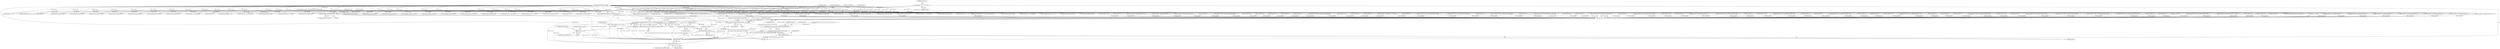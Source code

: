 digraph "0_wildmidi_660b513d99bced8783a4a5984ac2f742c74ebbdd_2@pointer" {
"1001033" [label="(Call,mus_event[2] = mus_data[mus_data_ofs + 2])"];
"1000227" [label="(Call,memcmp(mus_data, mus_hdr, 4))"];
"1000124" [label="(MethodParameterIn,uint8_t *mus_data)"];
"1000128" [label="(Call,mus_hdr[] = { 'M', 'U', 'S', 0x1A })"];
"1001166" [label="(Call,(uint8_t *)mus_event)"];
"1000560" [label="(Call,mus_prev_vol[mus_data[mus_data_ofs] & 0x0f] = mus_event[2])"];
"1000596" [label="(Call,mus_event[2] = mus_prev_vol[mus_data[mus_data_ofs] & 0x0f])"];
"1001164" [label="(Call,_WM_SetupMidiEvent(mus_mdi, (uint8_t *)mus_event, MUS_SZ, 0))"];
"1001162" [label="(Call,setup_ret = _WM_SetupMidiEvent(mus_mdi, (uint8_t *)mus_event, MUS_SZ, 0))"];
"1001172" [label="(Call,setup_ret == 0)"];
"1001283" [label="(Call,_WM_midi_setup_endoftrack(mus_mdi))"];
"1001312" [label="(Call,_WM_ResetToStart(mus_mdi))"];
"1001321" [label="(Return,return (mus_mdi);)"];
"1001323" [label="(Call,_WM_freeMDI(mus_mdi))"];
"1000500" [label="(Call,mus_event[2] = 0)"];
"1000914" [label="(Call,mus_event[3] = 0)"];
"1000228" [label="(Identifier,mus_data)"];
"1001049" [label="(Call,mus_event[0] = 0xb0 | (mus_data[mus_data_ofs] & 0x0f))"];
"1000180" [label="(Call,mus_event[MUS_SZ] = { 0, 0, 0, 0 })"];
"1000900" [label="(Call,mus_event[1] = 1)"];
"1000710" [label="(Call,mus_event[1] = 123)"];
"1000607" [label="(Call,mus_event[3] = 0)"];
"1001283" [label="(Call,_WM_midi_setup_endoftrack(mus_mdi))"];
"1001164" [label="(Call,_WM_SetupMidiEvent(mus_mdi, (uint8_t *)mus_event, MUS_SZ, 0))"];
"1000705" [label="(Call,mus_data[mus_data_ofs] & 0x0f)"];
"1000637" [label="(Call,mus_event[1] = pitchbend_tmp & 0x7f)"];
"1000687" [label="(Call,mus_event[2] = 0)"];
"1000889" [label="(Call,mus_event[0] = 0xb0 | (mus_data[mus_data_ofs] & 0x0f))"];
"1001204" [label="(Call,mus_data[mus_data_ofs++] & 0x7f)"];
"1001028" [label="(Call,mus_event[1] = 91)"];
"1000692" [label="(Call,mus_event[3] = 0)"];
"1000932" [label="(Call,mus_event[1] = 7)"];
"1001176" [label="(ControlStructure,goto _mus_end;)"];
"1000845" [label="(Call,mus_event[2] = 0)"];
"1000572" [label="(Block,)"];
"1000422" [label="(Call,mus_data[mus_data_ofs] & 0x0f)"];
"1000959" [label="(Call,mus_data[mus_data_ofs] & 0x0f)"];
"1001065" [label="(Call,mus_event[2] = mus_data[mus_data_ofs + 2])"];
"1000850" [label="(Call,mus_event[3] = 0)"];
"1001033" [label="(Call,mus_event[2] = mus_data[mus_data_ofs + 2])"];
"1001177" [label="(JumpTarget,_mus_next_data:)"];
"1000513" [label="(Call,mus_data[mus_data_ofs + 1] & 0x80)"];
"1001017" [label="(Call,mus_event[0] = 0xb0 | (mus_data[mus_data_ofs] & 0x0f))"];
"1000546" [label="(Call,mus_event[2] = mus_data[mus_data_ofs + 2])"];
"1001327" [label="(MethodReturn,RET)"];
"1000276" [label="(Call,mus_data[11] << 8)"];
"1000342" [label="(Call,(mus_data[mus_data_ofs + 1] << 8) | mus_data[mus_data_ofs])"];
"1000486" [label="(Call,mus_data[mus_data_ofs] & 0x0f)"];
"1000831" [label="(Call,mus_data[mus_data_ofs] & 0x0f)"];
"1000794" [label="(Call,mus_event[1] = 121)"];
"1000905" [label="(Call,mus_event[2] = mus_data[mus_data_ofs + 2])"];
"1000978" [label="(Call,mus_event[3] = 0)"];
"1000720" [label="(Call,mus_event[3] = 0)"];
"1000644" [label="(Call,mus_event[2] = (pitchbend_tmp >> 7) & 0x7f)"];
"1000927" [label="(Call,mus_data[mus_data_ofs] & 0x0f)"];
"1000560" [label="(Call,mus_prev_vol[mus_data[mus_data_ofs] & 0x0f] = mus_event[2])"];
"1000241" [label="(Identifier,mus_song_len)"];
"1000748" [label="(Call,mus_event[3] = 0)"];
"1000576" [label="(Call,mus_event[0] = 0x90 | (mus_data[mus_data_ofs] & 0x0f))"];
"1000985" [label="(Call,mus_event[0] = 0xb0 | (mus_data[mus_data_ofs] & 0x0f))"];
"1000789" [label="(Call,mus_data[mus_data_ofs] & 0x0f)"];
"1001138" [label="(Call,mus_event[3] = 0)"];
"1001081" [label="(Call,mus_event[0] = 0xb0 | (mus_data[mus_data_ofs] & 0x0f))"];
"1000455" [label="(Call,mus_data[mus_data_ofs] & 0xf0)"];
"1000804" [label="(Call,mus_event[3] = 0)"];
"1000825" [label="(Call,mus_event[0] = 0xc0 | (mus_data[mus_data_ofs] & 0x0f))"];
"1001324" [label="(Identifier,mus_mdi)"];
"1001034" [label="(Call,mus_event[2])"];
"1000868" [label="(Call,mus_event[1] = 0)"];
"1000226" [label="(ControlStructure,if (memcmp(mus_data, mus_hdr, 4)))"];
"1000602" [label="(Call,mus_data[mus_data_ofs] & 0x0f)"];
"1000555" [label="(Call,mus_event[3] = 0)"];
"1000863" [label="(Call,mus_data[mus_data_ofs] & 0x0f)"];
"1000699" [label="(Call,mus_event[0] = 0xb0 | (mus_data[mus_data_ofs] & 0x0f))"];
"1000242" [label="(Call,(mus_data[5] << 8) | mus_data[4])"];
"1001163" [label="(Identifier,setup_ret)"];
"1000265" [label="(Call,mus_data[9] << 8)"];
"1001074" [label="(Call,mus_event[3] = 0)"];
"1000129" [label="(Identifier,mus_hdr)"];
"1000491" [label="(Call,mus_event[1] = mus_data[mus_data_ofs + 1])"];
"1000520" [label="(Block,)"];
"1000783" [label="(Call,mus_event[0] = 0xb0 | (mus_data[mus_data_ofs] & 0x0f))"];
"1000233" [label="(Identifier,__FUNCTION__)"];
"1000469" [label="(Call,mus_data[mus_data_ofs] >> 4)"];
"1000275" [label="(Call,(mus_data[11] << 8) | mus_data[10])"];
"1000991" [label="(Call,mus_data[mus_data_ofs] & 0x0f)"];
"1001092" [label="(Call,mus_event[1] = 64)"];
"1000229" [label="(Identifier,mus_hdr)"];
"1000450" [label="(Call,mus_data[mus_data_ofs] = (mus_data[mus_data_ofs] & 0xf0) | 0x0f)"];
"1000128" [label="(Call,mus_hdr[] = { 'M', 'U', 'S', 0x1A })"];
"1001210" [label="(Call,mus_data[mus_data_ofs - 1] & 0x80)"];
"1001162" [label="(Call,setup_ret = _WM_SetupMidiEvent(mus_mdi, (uint8_t *)mus_event, MUS_SZ, 0))"];
"1001037" [label="(Call,mus_data[mus_data_ofs + 2])"];
"1000126" [label="(Block,)"];
"1000582" [label="(Call,mus_data[mus_data_ofs] & 0x0f)"];
"1001129" [label="(Call,mus_event[2] = mus_data[mus_data_ofs + 2])"];
"1000132" [label="(Identifier,mus_song_ofs)"];
"1001060" [label="(Call,mus_event[1] = 93)"];
"1000823" [label="(Block,)"];
"1001171" [label="(ControlStructure,if (setup_ret == 0))"];
"1000727" [label="(Call,mus_event[0] = 0xb0 | (mus_data[mus_data_ofs] & 0x0f))"];
"1000771" [label="(Call,mus_event[2] = 0)"];
"1000612" [label="(ControlStructure,break;)"];
"1001165" [label="(Identifier,mus_mdi)"];
"1000682" [label="(Call,mus_event[1] = 120)"];
"1000600" [label="(Call,mus_prev_vol[mus_data[mus_data_ofs] & 0x0f])"];
"1001097" [label="(Call,mus_event[2] = mus_data[mus_data_ofs + 2])"];
"1001001" [label="(Call,mus_event[2] = mus_data[mus_data_ofs + 2])"];
"1000921" [label="(Call,mus_event[0] = 0xb0 | (mus_data[mus_data_ofs] & 0x0f))"];
"1001169" [label="(Identifier,MUS_SZ)"];
"1001323" [label="(Call,_WM_freeMDI(mus_mdi))"];
"1001321" [label="(Return,return (mus_mdi);)"];
"1001106" [label="(Call,mus_event[3] = 0)"];
"1000563" [label="(Call,mus_data[mus_data_ofs] & 0x0f)"];
"1000882" [label="(Call,mus_event[3] = 0)"];
"1001174" [label="(Literal,0)"];
"1000443" [label="(Call,mus_data[mus_data_ofs] & 0x0f)"];
"1000412" [label="(Block,)"];
"1000539" [label="(Call,mus_data[mus_data_ofs + 1] & 0x7f)"];
"1001173" [label="(Identifier,setup_ret)"];
"1001166" [label="(Call,(uint8_t *)mus_event)"];
"1000873" [label="(Call,mus_event[2] = mus_data[mus_data_ofs + 2])"];
"1000253" [label="(Call,(mus_data[7] << 8) | mus_data[6])"];
"1000630" [label="(Call,mus_data[mus_data_ofs + 1] << 6)"];
"1001313" [label="(Identifier,mus_mdi)"];
"1000254" [label="(Call,mus_data[7] << 8)"];
"1000671" [label="(Call,mus_event[0] = 0xb0 | (mus_data[mus_data_ofs] & 0x0f))"];
"1001172" [label="(Call,setup_ret == 0)"];
"1000715" [label="(Call,mus_event[2] = 0)"];
"1000530" [label="(Call,mus_data[mus_data_ofs] & 0x0f)"];
"1000937" [label="(Call,mus_event[2] = mus_data[mus_data_ofs + 2])"];
"1000187" [label="(Call,mus_prev_vol[] = { 0, 0, 0, 0, 0, 0, 0, 0, 0, 0, 0, 0, 0, 0, 0, 0 })"];
"1000414" [label="(Call,MUS_EVENT_DEBUG(\"Before\", mus_data[mus_data_ofs], 0))"];
"1000964" [label="(Call,mus_event[1] = 10)"];
"1000766" [label="(Call,mus_event[1] = 127)"];
"1000617" [label="(Call,mus_event[0] = 0xe0 | (mus_data[mus_data_ofs] & 0x0f))"];
"1001010" [label="(Call,mus_event[3] = 0)"];
"1000653" [label="(Call,mus_event[3] = 0)"];
"1001317" [label="(ControlStructure,if (mus_mdi->reverb))"];
"1000587" [label="(Call,mus_event[1] = mus_data[mus_data_ofs + 1])"];
"1000623" [label="(Call,mus_data[mus_data_ofs] & 0x0f)"];
"1001326" [label="(Identifier,NULL)"];
"1000243" [label="(Call,mus_data[5] << 8)"];
"1000291" [label="(Call,mus_data[13] << 8)"];
"1000776" [label="(Call,mus_event[3] = 0)"];
"1000124" [label="(MethodParameterIn,uint8_t *mus_data)"];
"1000480" [label="(Call,mus_event[0] = 0x80 | (mus_data[mus_data_ofs] & 0x0f))"];
"1001314" [label="(JumpTarget,_mus_end:)"];
"1000609" [label="(Identifier,mus_event)"];
"1001119" [label="(Call,mus_data[mus_data_ofs] & 0x0f)"];
"1000738" [label="(Call,mus_event[1] = 126)"];
"1001044" [label="(Identifier,mus_event)"];
"1001180" [label="(Call,mus_data[mus_data_ofs] & 0x80)"];
"1000895" [label="(Call,mus_data[mus_data_ofs] & 0x0f)"];
"1001284" [label="(Identifier,mus_mdi)"];
"1000227" [label="(Call,memcmp(mus_data, mus_hdr, 4))"];
"1001023" [label="(Call,mus_data[mus_data_ofs] & 0x0f)"];
"1001170" [label="(Literal,0)"];
"1001288" [label="(Identifier,mus_mdi)"];
"1000946" [label="(Call,mus_event[3] = 0)"];
"1000969" [label="(Call,mus_event[2] = mus_data[mus_data_ofs + 2])"];
"1000857" [label="(Call,mus_event[0] = 0xb0 | (mus_data[mus_data_ofs] & 0x0f))"];
"1000596" [label="(Call,mus_event[2] = mus_prev_vol[mus_data[mus_data_ofs] & 0x0f])"];
"1001312" [label="(Call,_WM_ResetToStart(mus_mdi))"];
"1001113" [label="(Call,mus_event[0] = 0xb0 | (mus_data[mus_data_ofs] & 0x0f))"];
"1000733" [label="(Call,mus_data[mus_data_ofs] & 0x0f)"];
"1000406" [label="(Call,_WM_midi_setup_tempo(mus_mdi, (uint32_t)tempo_f))"];
"1000290" [label="(Call,(mus_data[13] << 8) | mus_data[12])"];
"1000755" [label="(Call,mus_event[0] = 0xb0 | (mus_data[mus_data_ofs] & 0x0f))"];
"1000597" [label="(Call,mus_event[2])"];
"1000230" [label="(Literal,4)"];
"1001055" [label="(Call,mus_data[mus_data_ofs] & 0x0f)"];
"1000953" [label="(Call,mus_event[0] = 0xb0 | (mus_data[mus_data_ofs] & 0x0f))"];
"1000429" [label="(Call,mus_data[mus_data_ofs] = (mus_data[mus_data_ofs] & 0xf0) | 0x09)"];
"1001168" [label="(Identifier,mus_event)"];
"1001042" [label="(Call,mus_event[3] = 0)"];
"1000743" [label="(Call,mus_event[2] = 0)"];
"1001322" [label="(Identifier,mus_mdi)"];
"1000561" [label="(Call,mus_prev_vol[mus_data[mus_data_ofs] & 0x0f])"];
"1000996" [label="(Call,mus_event[1] = 11)"];
"1000524" [label="(Call,mus_event[0] = 0x90 | (mus_data[mus_data_ofs] & 0x0f))"];
"1000461" [label="(Call,MUS_EVENT_DEBUG(\"After\", mus_data[mus_data_ofs], 0))"];
"1000677" [label="(Call,mus_data[mus_data_ofs] & 0x0f)"];
"1000535" [label="(Call,mus_event[1] = mus_data[mus_data_ofs + 1] & 0x7f)"];
"1000799" [label="(Call,mus_event[2] = 0)"];
"1000264" [label="(Call,(mus_data[9] << 8) | mus_data[8])"];
"1000505" [label="(Call,mus_event[3] = 0)"];
"1000343" [label="(Call,mus_data[mus_data_ofs + 1] << 8)"];
"1000434" [label="(Call,mus_data[mus_data_ofs] & 0xf0)"];
"1000761" [label="(Call,mus_data[mus_data_ofs] & 0x0f)"];
"1001124" [label="(Call,mus_event[1] = 67)"];
"1000836" [label="(Call,mus_event[1] = mus_data[mus_data_ofs + 2])"];
"1000568" [label="(Call,mus_event[2])"];
"1001087" [label="(Call,mus_data[mus_data_ofs] & 0x0f)"];
"1001033" -> "1000823"  [label="AST: "];
"1001033" -> "1001037"  [label="CFG: "];
"1001034" -> "1001033"  [label="AST: "];
"1001037" -> "1001033"  [label="AST: "];
"1001044" -> "1001033"  [label="CFG: "];
"1001033" -> "1001327"  [label="DDG: mus_data[mus_data_ofs + 2]"];
"1001033" -> "1001327"  [label="DDG: mus_event[2]"];
"1000227" -> "1001033"  [label="DDG: mus_data"];
"1000124" -> "1001033"  [label="DDG: mus_data"];
"1001033" -> "1001166"  [label="DDG: mus_event[2]"];
"1000227" -> "1000226"  [label="AST: "];
"1000227" -> "1000230"  [label="CFG: "];
"1000228" -> "1000227"  [label="AST: "];
"1000229" -> "1000227"  [label="AST: "];
"1000230" -> "1000227"  [label="AST: "];
"1000233" -> "1000227"  [label="CFG: "];
"1000241" -> "1000227"  [label="CFG: "];
"1000227" -> "1001327"  [label="DDG: memcmp(mus_data, mus_hdr, 4)"];
"1000227" -> "1001327"  [label="DDG: mus_data"];
"1000227" -> "1001327"  [label="DDG: mus_hdr"];
"1000124" -> "1000227"  [label="DDG: mus_data"];
"1000128" -> "1000227"  [label="DDG: mus_hdr"];
"1000227" -> "1000243"  [label="DDG: mus_data"];
"1000227" -> "1000242"  [label="DDG: mus_data"];
"1000227" -> "1000254"  [label="DDG: mus_data"];
"1000227" -> "1000253"  [label="DDG: mus_data"];
"1000227" -> "1000265"  [label="DDG: mus_data"];
"1000227" -> "1000264"  [label="DDG: mus_data"];
"1000227" -> "1000276"  [label="DDG: mus_data"];
"1000227" -> "1000275"  [label="DDG: mus_data"];
"1000227" -> "1000291"  [label="DDG: mus_data"];
"1000227" -> "1000290"  [label="DDG: mus_data"];
"1000227" -> "1000343"  [label="DDG: mus_data"];
"1000227" -> "1000342"  [label="DDG: mus_data"];
"1000227" -> "1000414"  [label="DDG: mus_data"];
"1000227" -> "1000422"  [label="DDG: mus_data"];
"1000227" -> "1000434"  [label="DDG: mus_data"];
"1000227" -> "1000443"  [label="DDG: mus_data"];
"1000227" -> "1000455"  [label="DDG: mus_data"];
"1000227" -> "1000461"  [label="DDG: mus_data"];
"1000227" -> "1000469"  [label="DDG: mus_data"];
"1000227" -> "1000486"  [label="DDG: mus_data"];
"1000227" -> "1000491"  [label="DDG: mus_data"];
"1000227" -> "1000513"  [label="DDG: mus_data"];
"1000227" -> "1000530"  [label="DDG: mus_data"];
"1000227" -> "1000539"  [label="DDG: mus_data"];
"1000227" -> "1000546"  [label="DDG: mus_data"];
"1000227" -> "1000563"  [label="DDG: mus_data"];
"1000227" -> "1000582"  [label="DDG: mus_data"];
"1000227" -> "1000587"  [label="DDG: mus_data"];
"1000227" -> "1000602"  [label="DDG: mus_data"];
"1000227" -> "1000623"  [label="DDG: mus_data"];
"1000227" -> "1000630"  [label="DDG: mus_data"];
"1000227" -> "1000677"  [label="DDG: mus_data"];
"1000227" -> "1000705"  [label="DDG: mus_data"];
"1000227" -> "1000733"  [label="DDG: mus_data"];
"1000227" -> "1000761"  [label="DDG: mus_data"];
"1000227" -> "1000789"  [label="DDG: mus_data"];
"1000227" -> "1000831"  [label="DDG: mus_data"];
"1000227" -> "1000836"  [label="DDG: mus_data"];
"1000227" -> "1000863"  [label="DDG: mus_data"];
"1000227" -> "1000873"  [label="DDG: mus_data"];
"1000227" -> "1000895"  [label="DDG: mus_data"];
"1000227" -> "1000905"  [label="DDG: mus_data"];
"1000227" -> "1000927"  [label="DDG: mus_data"];
"1000227" -> "1000937"  [label="DDG: mus_data"];
"1000227" -> "1000959"  [label="DDG: mus_data"];
"1000227" -> "1000969"  [label="DDG: mus_data"];
"1000227" -> "1000991"  [label="DDG: mus_data"];
"1000227" -> "1001001"  [label="DDG: mus_data"];
"1000227" -> "1001023"  [label="DDG: mus_data"];
"1000227" -> "1001055"  [label="DDG: mus_data"];
"1000227" -> "1001065"  [label="DDG: mus_data"];
"1000227" -> "1001087"  [label="DDG: mus_data"];
"1000227" -> "1001097"  [label="DDG: mus_data"];
"1000227" -> "1001119"  [label="DDG: mus_data"];
"1000227" -> "1001129"  [label="DDG: mus_data"];
"1000227" -> "1001180"  [label="DDG: mus_data"];
"1000227" -> "1001204"  [label="DDG: mus_data"];
"1000227" -> "1001210"  [label="DDG: mus_data"];
"1000124" -> "1000123"  [label="AST: "];
"1000124" -> "1001327"  [label="DDG: mus_data"];
"1000124" -> "1000243"  [label="DDG: mus_data"];
"1000124" -> "1000242"  [label="DDG: mus_data"];
"1000124" -> "1000254"  [label="DDG: mus_data"];
"1000124" -> "1000253"  [label="DDG: mus_data"];
"1000124" -> "1000265"  [label="DDG: mus_data"];
"1000124" -> "1000264"  [label="DDG: mus_data"];
"1000124" -> "1000276"  [label="DDG: mus_data"];
"1000124" -> "1000275"  [label="DDG: mus_data"];
"1000124" -> "1000291"  [label="DDG: mus_data"];
"1000124" -> "1000290"  [label="DDG: mus_data"];
"1000124" -> "1000343"  [label="DDG: mus_data"];
"1000124" -> "1000342"  [label="DDG: mus_data"];
"1000124" -> "1000414"  [label="DDG: mus_data"];
"1000124" -> "1000422"  [label="DDG: mus_data"];
"1000124" -> "1000429"  [label="DDG: mus_data"];
"1000124" -> "1000434"  [label="DDG: mus_data"];
"1000124" -> "1000443"  [label="DDG: mus_data"];
"1000124" -> "1000450"  [label="DDG: mus_data"];
"1000124" -> "1000455"  [label="DDG: mus_data"];
"1000124" -> "1000461"  [label="DDG: mus_data"];
"1000124" -> "1000469"  [label="DDG: mus_data"];
"1000124" -> "1000486"  [label="DDG: mus_data"];
"1000124" -> "1000491"  [label="DDG: mus_data"];
"1000124" -> "1000513"  [label="DDG: mus_data"];
"1000124" -> "1000530"  [label="DDG: mus_data"];
"1000124" -> "1000539"  [label="DDG: mus_data"];
"1000124" -> "1000546"  [label="DDG: mus_data"];
"1000124" -> "1000563"  [label="DDG: mus_data"];
"1000124" -> "1000582"  [label="DDG: mus_data"];
"1000124" -> "1000587"  [label="DDG: mus_data"];
"1000124" -> "1000602"  [label="DDG: mus_data"];
"1000124" -> "1000623"  [label="DDG: mus_data"];
"1000124" -> "1000630"  [label="DDG: mus_data"];
"1000124" -> "1000677"  [label="DDG: mus_data"];
"1000124" -> "1000705"  [label="DDG: mus_data"];
"1000124" -> "1000733"  [label="DDG: mus_data"];
"1000124" -> "1000761"  [label="DDG: mus_data"];
"1000124" -> "1000789"  [label="DDG: mus_data"];
"1000124" -> "1000831"  [label="DDG: mus_data"];
"1000124" -> "1000836"  [label="DDG: mus_data"];
"1000124" -> "1000863"  [label="DDG: mus_data"];
"1000124" -> "1000873"  [label="DDG: mus_data"];
"1000124" -> "1000895"  [label="DDG: mus_data"];
"1000124" -> "1000905"  [label="DDG: mus_data"];
"1000124" -> "1000927"  [label="DDG: mus_data"];
"1000124" -> "1000937"  [label="DDG: mus_data"];
"1000124" -> "1000959"  [label="DDG: mus_data"];
"1000124" -> "1000969"  [label="DDG: mus_data"];
"1000124" -> "1000991"  [label="DDG: mus_data"];
"1000124" -> "1001001"  [label="DDG: mus_data"];
"1000124" -> "1001023"  [label="DDG: mus_data"];
"1000124" -> "1001055"  [label="DDG: mus_data"];
"1000124" -> "1001065"  [label="DDG: mus_data"];
"1000124" -> "1001087"  [label="DDG: mus_data"];
"1000124" -> "1001097"  [label="DDG: mus_data"];
"1000124" -> "1001119"  [label="DDG: mus_data"];
"1000124" -> "1001129"  [label="DDG: mus_data"];
"1000124" -> "1001180"  [label="DDG: mus_data"];
"1000124" -> "1001204"  [label="DDG: mus_data"];
"1000124" -> "1001210"  [label="DDG: mus_data"];
"1000128" -> "1000126"  [label="AST: "];
"1000128" -> "1000129"  [label="CFG: "];
"1000129" -> "1000128"  [label="AST: "];
"1000132" -> "1000128"  [label="CFG: "];
"1000128" -> "1001327"  [label="DDG: mus_hdr"];
"1001166" -> "1001164"  [label="AST: "];
"1001166" -> "1001168"  [label="CFG: "];
"1001167" -> "1001166"  [label="AST: "];
"1001168" -> "1001166"  [label="AST: "];
"1001169" -> "1001166"  [label="CFG: "];
"1001166" -> "1001327"  [label="DDG: mus_event"];
"1001166" -> "1000560"  [label="DDG: mus_event"];
"1001166" -> "1001164"  [label="DDG: mus_event"];
"1000715" -> "1001166"  [label="DDG: mus_event[2]"];
"1000710" -> "1001166"  [label="DDG: mus_event[1]"];
"1001097" -> "1001166"  [label="DDG: mus_event[2]"];
"1001049" -> "1001166"  [label="DDG: mus_event[0]"];
"1000845" -> "1001166"  [label="DDG: mus_event[2]"];
"1001106" -> "1001166"  [label="DDG: mus_event[3]"];
"1000748" -> "1001166"  [label="DDG: mus_event[3]"];
"1000946" -> "1001166"  [label="DDG: mus_event[3]"];
"1000857" -> "1001166"  [label="DDG: mus_event[0]"];
"1000850" -> "1001166"  [label="DDG: mus_event[3]"];
"1000804" -> "1001166"  [label="DDG: mus_event[3]"];
"1001074" -> "1001166"  [label="DDG: mus_event[3]"];
"1000637" -> "1001166"  [label="DDG: mus_event[1]"];
"1000699" -> "1001166"  [label="DDG: mus_event[0]"];
"1000524" -> "1001166"  [label="DDG: mus_event[0]"];
"1000692" -> "1001166"  [label="DDG: mus_event[3]"];
"1001129" -> "1001166"  [label="DDG: mus_event[2]"];
"1001113" -> "1001166"  [label="DDG: mus_event[0]"];
"1000873" -> "1001166"  [label="DDG: mus_event[2]"];
"1001065" -> "1001166"  [label="DDG: mus_event[2]"];
"1000882" -> "1001166"  [label="DDG: mus_event[3]"];
"1000505" -> "1001166"  [label="DDG: mus_event[3]"];
"1001060" -> "1001166"  [label="DDG: mus_event[1]"];
"1000576" -> "1001166"  [label="DDG: mus_event[0]"];
"1000617" -> "1001166"  [label="DDG: mus_event[0]"];
"1000964" -> "1001166"  [label="DDG: mus_event[1]"];
"1000743" -> "1001166"  [label="DDG: mus_event[2]"];
"1000937" -> "1001166"  [label="DDG: mus_event[2]"];
"1000596" -> "1001166"  [label="DDG: mus_event[2]"];
"1000682" -> "1001166"  [label="DDG: mus_event[1]"];
"1000905" -> "1001166"  [label="DDG: mus_event[2]"];
"1000978" -> "1001166"  [label="DDG: mus_event[3]"];
"1000766" -> "1001166"  [label="DDG: mus_event[1]"];
"1000738" -> "1001166"  [label="DDG: mus_event[1]"];
"1000587" -> "1001166"  [label="DDG: mus_event[1]"];
"1000794" -> "1001166"  [label="DDG: mus_event[1]"];
"1000607" -> "1001166"  [label="DDG: mus_event[3]"];
"1000996" -> "1001166"  [label="DDG: mus_event[1]"];
"1001017" -> "1001166"  [label="DDG: mus_event[0]"];
"1000889" -> "1001166"  [label="DDG: mus_event[0]"];
"1000535" -> "1001166"  [label="DDG: mus_event[1]"];
"1001138" -> "1001166"  [label="DDG: mus_event[3]"];
"1000180" -> "1001166"  [label="DDG: mus_event"];
"1000776" -> "1001166"  [label="DDG: mus_event[3]"];
"1000671" -> "1001166"  [label="DDG: mus_event[0]"];
"1000555" -> "1001166"  [label="DDG: mus_event[3]"];
"1000799" -> "1001166"  [label="DDG: mus_event[2]"];
"1000783" -> "1001166"  [label="DDG: mus_event[0]"];
"1000720" -> "1001166"  [label="DDG: mus_event[3]"];
"1000500" -> "1001166"  [label="DDG: mus_event[2]"];
"1001042" -> "1001166"  [label="DDG: mus_event[3]"];
"1000932" -> "1001166"  [label="DDG: mus_event[1]"];
"1000985" -> "1001166"  [label="DDG: mus_event[0]"];
"1001001" -> "1001166"  [label="DDG: mus_event[2]"];
"1000687" -> "1001166"  [label="DDG: mus_event[2]"];
"1001028" -> "1001166"  [label="DDG: mus_event[1]"];
"1001092" -> "1001166"  [label="DDG: mus_event[1]"];
"1000825" -> "1001166"  [label="DDG: mus_event[0]"];
"1000644" -> "1001166"  [label="DDG: mus_event[2]"];
"1001010" -> "1001166"  [label="DDG: mus_event[3]"];
"1000491" -> "1001166"  [label="DDG: mus_event[1]"];
"1000653" -> "1001166"  [label="DDG: mus_event[3]"];
"1000969" -> "1001166"  [label="DDG: mus_event[2]"];
"1000914" -> "1001166"  [label="DDG: mus_event[3]"];
"1000480" -> "1001166"  [label="DDG: mus_event[0]"];
"1000953" -> "1001166"  [label="DDG: mus_event[0]"];
"1000727" -> "1001166"  [label="DDG: mus_event[0]"];
"1000771" -> "1001166"  [label="DDG: mus_event[2]"];
"1000755" -> "1001166"  [label="DDG: mus_event[0]"];
"1000836" -> "1001166"  [label="DDG: mus_event[1]"];
"1000921" -> "1001166"  [label="DDG: mus_event[0]"];
"1001124" -> "1001166"  [label="DDG: mus_event[1]"];
"1000900" -> "1001166"  [label="DDG: mus_event[1]"];
"1000868" -> "1001166"  [label="DDG: mus_event[1]"];
"1001081" -> "1001166"  [label="DDG: mus_event[0]"];
"1000546" -> "1001166"  [label="DDG: mus_event[2]"];
"1000560" -> "1000520"  [label="AST: "];
"1000560" -> "1000568"  [label="CFG: "];
"1000561" -> "1000560"  [label="AST: "];
"1000568" -> "1000560"  [label="AST: "];
"1000612" -> "1000560"  [label="CFG: "];
"1000560" -> "1001327"  [label="DDG: mus_event[2]"];
"1000560" -> "1001327"  [label="DDG: mus_prev_vol[mus_data[mus_data_ofs] & 0x0f]"];
"1000180" -> "1000560"  [label="DDG: mus_event"];
"1000546" -> "1000560"  [label="DDG: mus_event[2]"];
"1000560" -> "1000596"  [label="DDG: mus_prev_vol[mus_data[mus_data_ofs] & 0x0f]"];
"1000596" -> "1000572"  [label="AST: "];
"1000596" -> "1000600"  [label="CFG: "];
"1000597" -> "1000596"  [label="AST: "];
"1000600" -> "1000596"  [label="AST: "];
"1000609" -> "1000596"  [label="CFG: "];
"1000596" -> "1001327"  [label="DDG: mus_event[2]"];
"1000596" -> "1001327"  [label="DDG: mus_prev_vol[mus_data[mus_data_ofs] & 0x0f]"];
"1000187" -> "1000596"  [label="DDG: mus_prev_vol"];
"1001164" -> "1001162"  [label="AST: "];
"1001164" -> "1001170"  [label="CFG: "];
"1001165" -> "1001164"  [label="AST: "];
"1001169" -> "1001164"  [label="AST: "];
"1001170" -> "1001164"  [label="AST: "];
"1001162" -> "1001164"  [label="CFG: "];
"1001164" -> "1001327"  [label="DDG: (uint8_t *)mus_event"];
"1001164" -> "1001327"  [label="DDG: mus_mdi"];
"1001164" -> "1001327"  [label="DDG: MUS_SZ"];
"1001164" -> "1001162"  [label="DDG: mus_mdi"];
"1001164" -> "1001162"  [label="DDG: (uint8_t *)mus_event"];
"1001164" -> "1001162"  [label="DDG: MUS_SZ"];
"1001164" -> "1001162"  [label="DDG: 0"];
"1000406" -> "1001164"  [label="DDG: mus_mdi"];
"1001164" -> "1001283"  [label="DDG: mus_mdi"];
"1001164" -> "1001321"  [label="DDG: mus_mdi"];
"1001164" -> "1001323"  [label="DDG: mus_mdi"];
"1001162" -> "1000412"  [label="AST: "];
"1001163" -> "1001162"  [label="AST: "];
"1001173" -> "1001162"  [label="CFG: "];
"1001162" -> "1001327"  [label="DDG: _WM_SetupMidiEvent(mus_mdi, (uint8_t *)mus_event, MUS_SZ, 0)"];
"1001162" -> "1001172"  [label="DDG: setup_ret"];
"1001172" -> "1001171"  [label="AST: "];
"1001172" -> "1001174"  [label="CFG: "];
"1001173" -> "1001172"  [label="AST: "];
"1001174" -> "1001172"  [label="AST: "];
"1001176" -> "1001172"  [label="CFG: "];
"1001177" -> "1001172"  [label="CFG: "];
"1001172" -> "1001327"  [label="DDG: setup_ret == 0"];
"1001172" -> "1001327"  [label="DDG: setup_ret"];
"1001283" -> "1000126"  [label="AST: "];
"1001283" -> "1001284"  [label="CFG: "];
"1001284" -> "1001283"  [label="AST: "];
"1001288" -> "1001283"  [label="CFG: "];
"1001283" -> "1001327"  [label="DDG: _WM_midi_setup_endoftrack(mus_mdi)"];
"1000406" -> "1001283"  [label="DDG: mus_mdi"];
"1001283" -> "1001312"  [label="DDG: mus_mdi"];
"1001312" -> "1000126"  [label="AST: "];
"1001312" -> "1001313"  [label="CFG: "];
"1001313" -> "1001312"  [label="AST: "];
"1001314" -> "1001312"  [label="CFG: "];
"1001312" -> "1001327"  [label="DDG: _WM_ResetToStart(mus_mdi)"];
"1001312" -> "1001327"  [label="DDG: mus_mdi"];
"1001312" -> "1001321"  [label="DDG: mus_mdi"];
"1001312" -> "1001323"  [label="DDG: mus_mdi"];
"1001321" -> "1001317"  [label="AST: "];
"1001321" -> "1001322"  [label="CFG: "];
"1001322" -> "1001321"  [label="AST: "];
"1001327" -> "1001321"  [label="CFG: "];
"1001321" -> "1001327"  [label="DDG: <RET>"];
"1001322" -> "1001321"  [label="DDG: mus_mdi"];
"1000406" -> "1001321"  [label="DDG: mus_mdi"];
"1001323" -> "1000126"  [label="AST: "];
"1001323" -> "1001324"  [label="CFG: "];
"1001324" -> "1001323"  [label="AST: "];
"1001326" -> "1001323"  [label="CFG: "];
"1001323" -> "1001327"  [label="DDG: mus_mdi"];
"1001323" -> "1001327"  [label="DDG: _WM_freeMDI(mus_mdi)"];
"1000406" -> "1001323"  [label="DDG: mus_mdi"];
}
